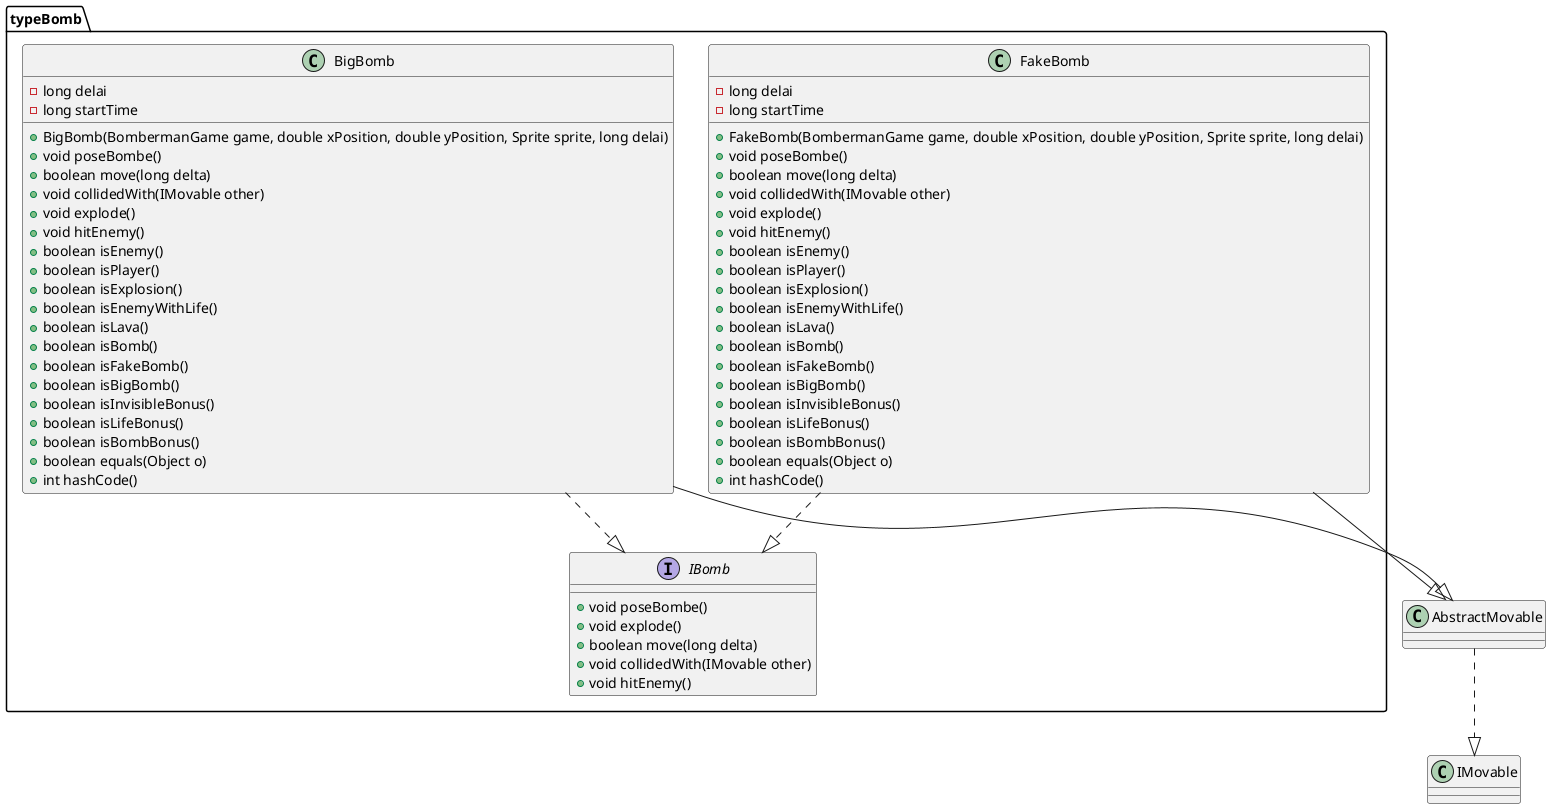 @startuml
package typeBomb {
    class FakeBomb {
        - long delai
        - long startTime
        + FakeBomb(BombermanGame game, double xPosition, double yPosition, Sprite sprite, long delai)
        + void poseBombe()
        + boolean move(long delta)
        + void collidedWith(IMovable other)
        + void explode()
        + void hitEnemy()
        + boolean isEnemy()
        + boolean isPlayer()
        + boolean isExplosion()
        + boolean isEnemyWithLife()
        + boolean isLava()
        + boolean isBomb()
        + boolean isFakeBomb()
        + boolean isBigBomb()
        + boolean isInvisibleBonus()
        + boolean isLifeBonus()
        + boolean isBombBonus()
        + boolean equals(Object o)
        + int hashCode()
    }

    class BigBomb {
        - long delai
        - long startTime
        + BigBomb(BombermanGame game, double xPosition, double yPosition, Sprite sprite, long delai)
        + void poseBombe()
        + boolean move(long delta)
        + void collidedWith(IMovable other)
        + void explode()
        + void hitEnemy()
        + boolean isEnemy()
        + boolean isPlayer()
        + boolean isExplosion()
        + boolean isEnemyWithLife()
        + boolean isLava()
        + boolean isBomb()
        + boolean isFakeBomb()
        + boolean isBigBomb()
        + boolean isInvisibleBonus()
        + boolean isLifeBonus()
        + boolean isBombBonus()
        + boolean equals(Object o)
        + int hashCode()
    }

    interface IBomb {
        + void poseBombe()
        + void explode()
        + boolean move(long delta)
        + void collidedWith(IMovable other)
        + void hitEnemy()
    }
}

FakeBomb ..|> IBomb
BigBomb ..|> IBomb
FakeBomb --|> AbstractMovable
BigBomb --|> AbstractMovable
AbstractMovable ..|> IMovable
@enduml
